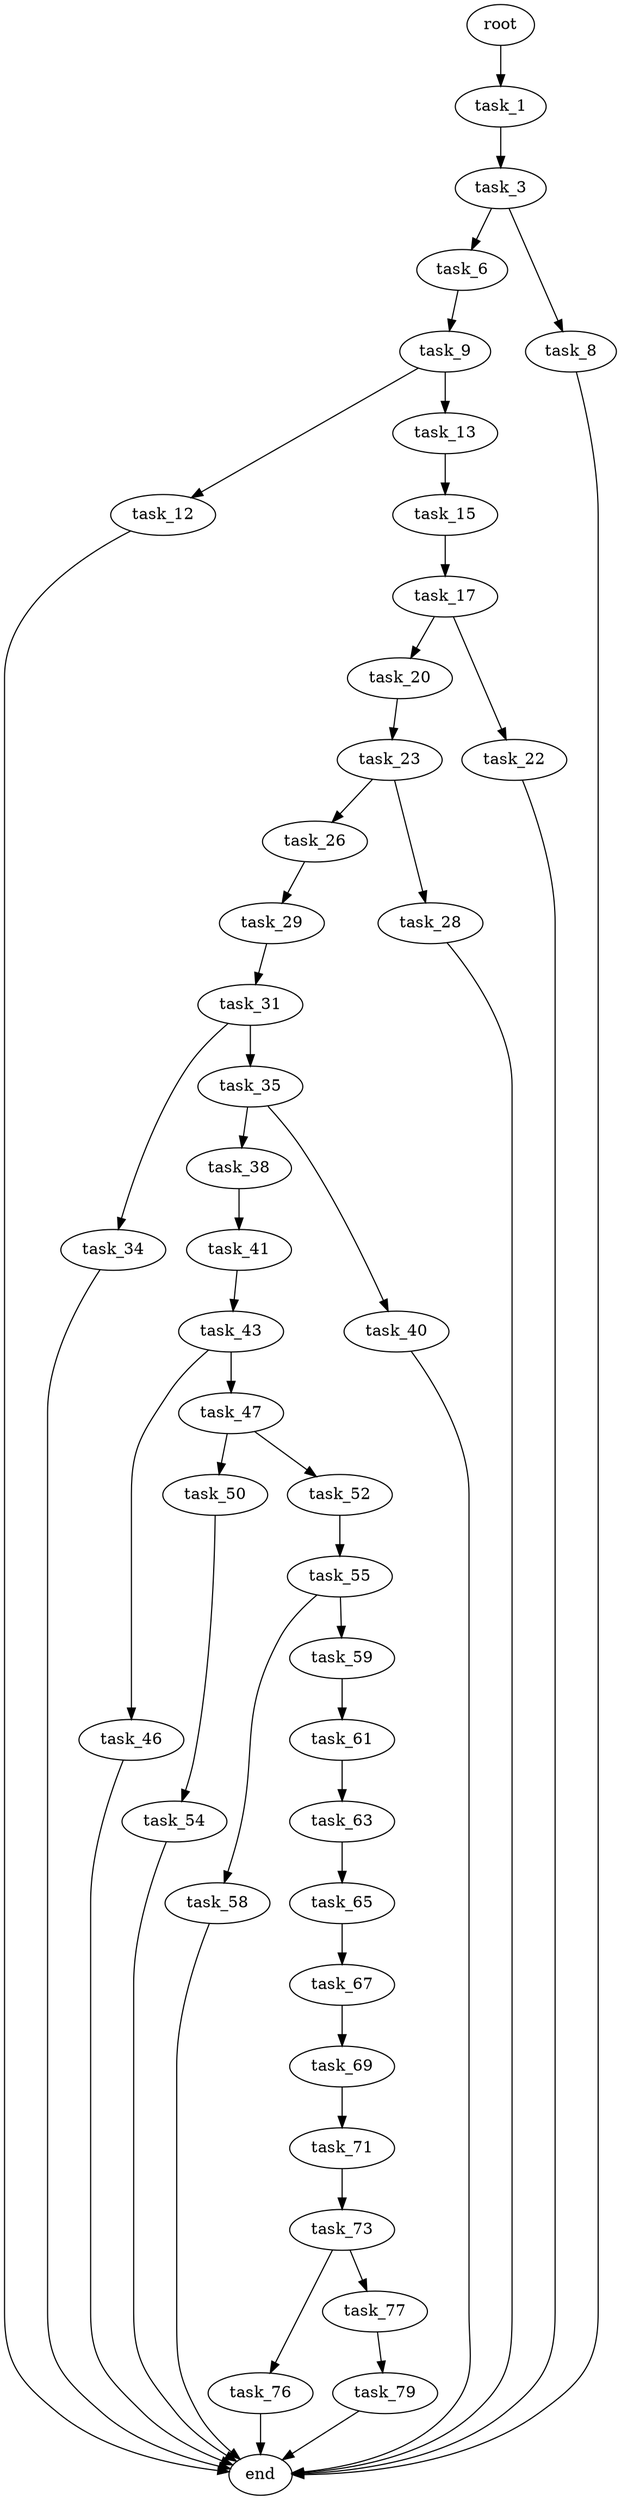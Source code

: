 digraph G {
  root [size="0.000000"];
  task_1 [size="90293628760.000000"];
  task_3 [size="394348928302.000000"];
  task_6 [size="549755813888.000000"];
  task_8 [size="128208217591.000000"];
  task_9 [size="13782228791.000000"];
  task_12 [size="1816865314.000000"];
  task_13 [size="421542987220.000000"];
  task_15 [size="876634619.000000"];
  task_17 [size="368293445632.000000"];
  task_20 [size="549755813888.000000"];
  task_22 [size="3455579181.000000"];
  task_23 [size="2512972425.000000"];
  task_26 [size="389906175036.000000"];
  task_28 [size="565492868711.000000"];
  task_29 [size="46837656314.000000"];
  task_31 [size="15173810655.000000"];
  task_34 [size="8589934592.000000"];
  task_35 [size="39679171613.000000"];
  task_38 [size="11535898628.000000"];
  task_40 [size="1383184760802.000000"];
  task_41 [size="22273914804.000000"];
  task_43 [size="24663254490.000000"];
  task_46 [size="549755813888.000000"];
  task_47 [size="37377003437.000000"];
  task_50 [size="94044172134.000000"];
  task_52 [size="28991029248.000000"];
  task_54 [size="231928233984.000000"];
  task_55 [size="6885109055.000000"];
  task_58 [size="8402959557.000000"];
  task_59 [size="1258753328608.000000"];
  task_61 [size="134217728000.000000"];
  task_63 [size="6701664312.000000"];
  task_65 [size="8589934592.000000"];
  task_67 [size="8243315875.000000"];
  task_69 [size="182265772228.000000"];
  task_71 [size="28991029248.000000"];
  task_73 [size="1410882515.000000"];
  task_76 [size="570653989042.000000"];
  task_77 [size="10221981377.000000"];
  task_79 [size="643602292464.000000"];
  end [size="0.000000"];

  root -> task_1 [size="1.000000"];
  task_1 -> task_3 [size="134217728.000000"];
  task_3 -> task_6 [size="411041792.000000"];
  task_3 -> task_8 [size="411041792.000000"];
  task_6 -> task_9 [size="536870912.000000"];
  task_8 -> end [size="1.000000"];
  task_9 -> task_12 [size="301989888.000000"];
  task_9 -> task_13 [size="301989888.000000"];
  task_12 -> end [size="1.000000"];
  task_13 -> task_15 [size="536870912.000000"];
  task_15 -> task_17 [size="75497472.000000"];
  task_17 -> task_20 [size="411041792.000000"];
  task_17 -> task_22 [size="411041792.000000"];
  task_20 -> task_23 [size="536870912.000000"];
  task_22 -> end [size="1.000000"];
  task_23 -> task_26 [size="134217728.000000"];
  task_23 -> task_28 [size="134217728.000000"];
  task_26 -> task_29 [size="679477248.000000"];
  task_28 -> end [size="1.000000"];
  task_29 -> task_31 [size="134217728.000000"];
  task_31 -> task_34 [size="411041792.000000"];
  task_31 -> task_35 [size="411041792.000000"];
  task_34 -> end [size="1.000000"];
  task_35 -> task_38 [size="33554432.000000"];
  task_35 -> task_40 [size="33554432.000000"];
  task_38 -> task_41 [size="209715200.000000"];
  task_40 -> end [size="1.000000"];
  task_41 -> task_43 [size="411041792.000000"];
  task_43 -> task_46 [size="411041792.000000"];
  task_43 -> task_47 [size="411041792.000000"];
  task_46 -> end [size="1.000000"];
  task_47 -> task_50 [size="33554432.000000"];
  task_47 -> task_52 [size="33554432.000000"];
  task_50 -> task_54 [size="134217728.000000"];
  task_52 -> task_55 [size="75497472.000000"];
  task_54 -> end [size="1.000000"];
  task_55 -> task_58 [size="209715200.000000"];
  task_55 -> task_59 [size="209715200.000000"];
  task_58 -> end [size="1.000000"];
  task_59 -> task_61 [size="838860800.000000"];
  task_61 -> task_63 [size="209715200.000000"];
  task_63 -> task_65 [size="411041792.000000"];
  task_65 -> task_67 [size="33554432.000000"];
  task_67 -> task_69 [size="134217728.000000"];
  task_69 -> task_71 [size="536870912.000000"];
  task_71 -> task_73 [size="75497472.000000"];
  task_73 -> task_76 [size="33554432.000000"];
  task_73 -> task_77 [size="33554432.000000"];
  task_76 -> end [size="1.000000"];
  task_77 -> task_79 [size="411041792.000000"];
  task_79 -> end [size="1.000000"];
}
